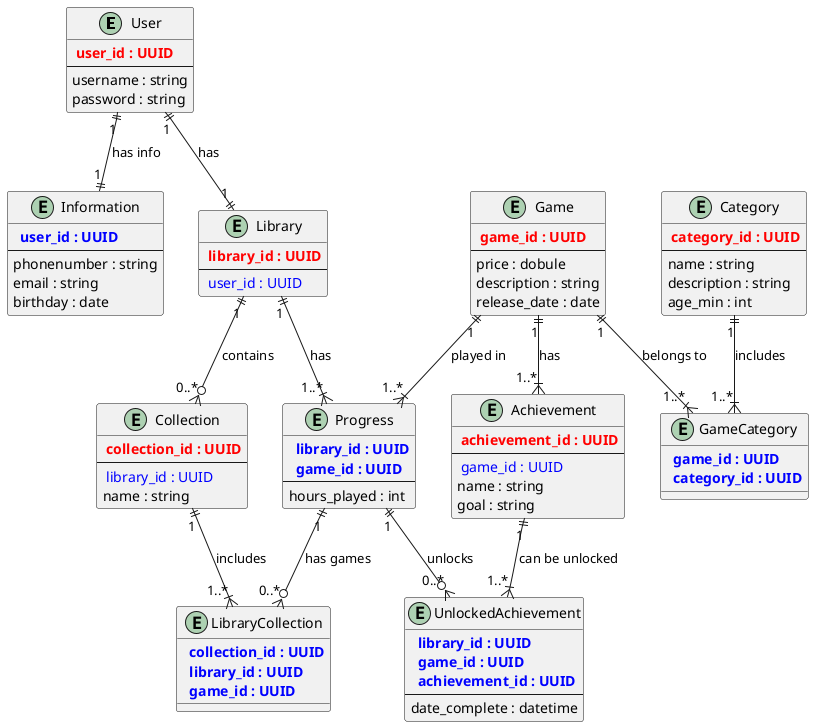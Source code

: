 ﻿@startuml

!define ENTITY entity
!define PK <b><color:red>
!define FK <color:blue>

ENTITY "User" as User {
  PK user_id : UUID
  --
  username : string
  password : string
}

ENTITY "Information" as Information {
  PK FK user_id : UUID
  --
  phonenumber : string
  email : string
  birthday : date
}

ENTITY "Library" as Library {
  PK library_id : UUID
  --
  FK user_id : UUID
}

ENTITY "Game" as Game {
  PK game_id : UUID
  --
  price : dobule
  description : string
  release_date : date
}

ENTITY "Collection" as Collection {
  PK collection_id : UUID
  --
  FK library_id : UUID
  name : string
}

ENTITY "Category" as Category {
  PK category_id : UUID
  --
  name : string
  description : string
  age_min : int
}

ENTITY "Achievement" as Achievement {
  PK achievement_id : UUID
  --
  FK game_id : UUID
  name : string
  goal : string
}

ENTITY "Progress" as Progress {
  PK FK library_id : UUID
  PK FK game_id : UUID
  --
  hours_played : int
}

ENTITY "UnlockedAchievement" as UnlockedAchievement {
  PK FK library_id : UUID
  PK FK game_id : UUID
  PK FK achievement_id : UUID
  --
  date_complete : datetime
}

ENTITY "GameCategory" as GameCategory {
  PK FK game_id : UUID
  PK FK category_id : UUID
}

ENTITY "LibraryCollection" as LibraryCollection {
  PK FK collection_id : UUID
  PK FK library_id : UUID
  PK FK game_id : UUID
}

User "1" ||--|| "1" Information : "has info"
User "1" ||--|| "1" Library : "has"
Library "1" ||--o{ "0..*" Collection : "contains"
Library "1" ||--|{ "1..*" Progress : "has"
Game "1" ||--|{ "1..*" Progress : "played in"
Game "1" ||--|{ "1..*" Achievement : "has"
Category "1" ||--|{ "1..*" GameCategory : "includes"
Game "1" ||--|{ "1..*" GameCategory : "belongs to"
Achievement "1" ||--|{ "1..*" UnlockedAchievement : "can be unlocked"
Progress "1" ||--o{ "0..*" UnlockedAchievement : "unlocks"
Collection "1" ||--|{ "1..*" LibraryCollection : "includes"
Progress "1" ||--o{ "0..*" LibraryCollection : "has games"
@enduml